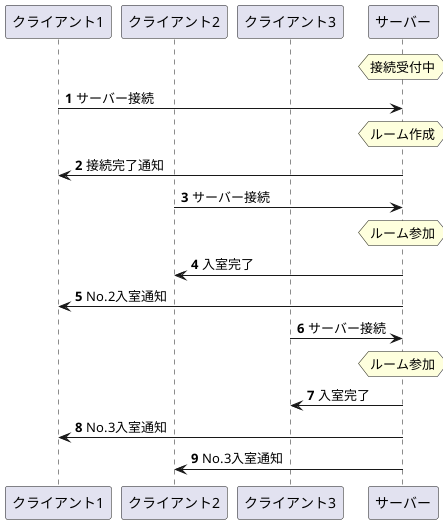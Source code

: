 @startuml

'botシーケンス図'

participant クライアント1
participant クライアント2
participant クライアント3
participant サーバー

autonumber
hnote over サーバー : 接続受付中

クライアント1 -> サーバー:サーバー接続
hnote over サーバー : ルーム作成
クライアント1 <- サーバー:接続完了通知

クライアント2 -> サーバー:サーバー接続
hnote over サーバー : ルーム参加
クライアント2 <- サーバー:入室完了
クライアント1 <- サーバー:No.2入室通知

クライアント3 -> サーバー:サーバー接続
hnote over サーバー : ルーム参加
クライアント3 <- サーバー:入室完了
クライアント1 <- サーバー:No.3入室通知
クライアント2 <- サーバー:No.3入室通知

@enduml
